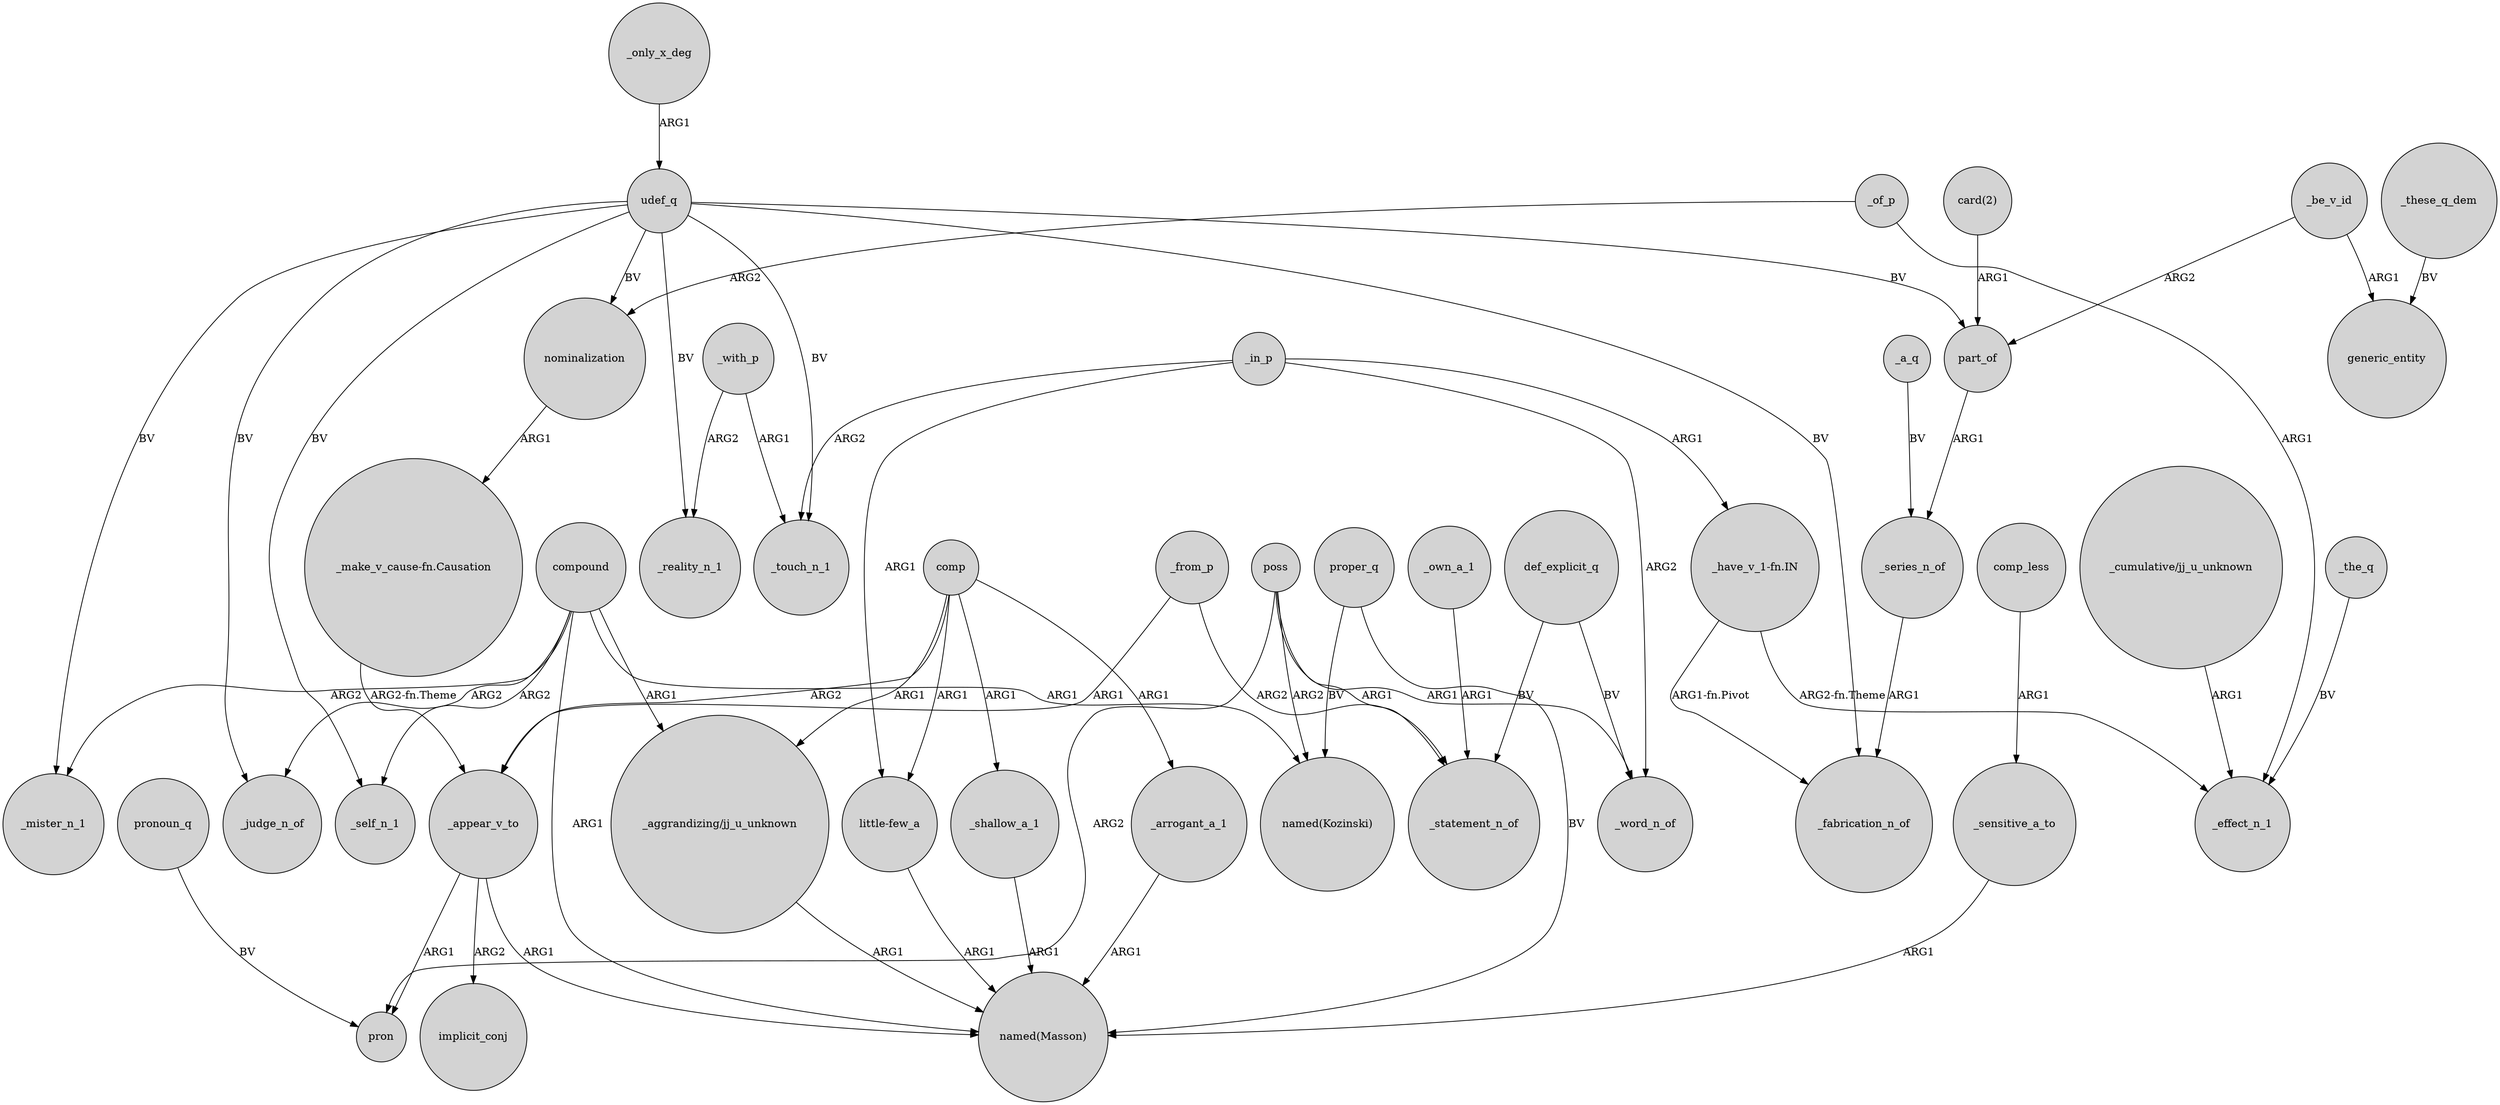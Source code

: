 digraph {
	node [shape=circle style=filled]
	_only_x_deg -> udef_q [label=ARG1]
	_of_p -> _effect_n_1 [label=ARG1]
	_these_q_dem -> generic_entity [label=BV]
	compound -> "named(Kozinski)" [label=ARG1]
	poss -> _word_n_of [label=ARG1]
	udef_q -> part_of [label=BV]
	comp -> _arrogant_a_1 [label=ARG1]
	poss -> pron [label=ARG2]
	"_make_v_cause-fn.Causation" -> _appear_v_to [label="ARG2-fn.Theme"]
	_appear_v_to -> pron [label=ARG1]
	_in_p -> _touch_n_1 [label=ARG2]
	compound -> _judge_n_of [label=ARG2]
	compound -> _mister_n_1 [label=ARG2]
	def_explicit_q -> _statement_n_of [label=BV]
	_appear_v_to -> "named(Masson)" [label=ARG1]
	proper_q -> "named(Kozinski)" [label=BV]
	udef_q -> _mister_n_1 [label=BV]
	_from_p -> _statement_n_of [label=ARG2]
	poss -> _statement_n_of [label=ARG1]
	udef_q -> _fabrication_n_of [label=BV]
	"card(2)" -> part_of [label=ARG1]
	_be_v_id -> generic_entity [label=ARG1]
	"_have_v_1-fn.IN" -> _effect_n_1 [label="ARG2-fn.Theme"]
	comp_less -> _sensitive_a_to [label=ARG1]
	udef_q -> _reality_n_1 [label=BV]
	_shallow_a_1 -> "named(Masson)" [label=ARG1]
	udef_q -> _judge_n_of [label=BV]
	_with_p -> _reality_n_1 [label=ARG2]
	_series_n_of -> _fabrication_n_of [label=ARG1]
	_in_p -> "_have_v_1-fn.IN" [label=ARG1]
	compound -> "_aggrandizing/jj_u_unknown" [label=ARG1]
	_with_p -> _touch_n_1 [label=ARG1]
	pronoun_q -> pron [label=BV]
	_sensitive_a_to -> "named(Masson)" [label=ARG1]
	proper_q -> "named(Masson)" [label=BV]
	_the_q -> _effect_n_1 [label=BV]
	def_explicit_q -> _word_n_of [label=BV]
	_a_q -> _series_n_of [label=BV]
	_of_p -> nominalization [label=ARG2]
	comp -> _appear_v_to [label=ARG2]
	comp -> "little-few_a" [label=ARG1]
	udef_q -> _self_n_1 [label=BV]
	"_have_v_1-fn.IN" -> _fabrication_n_of [label="ARG1-fn.Pivot"]
	udef_q -> nominalization [label=BV]
	compound -> _self_n_1 [label=ARG2]
	comp -> "_aggrandizing/jj_u_unknown" [label=ARG1]
	compound -> "named(Masson)" [label=ARG1]
	comp -> _shallow_a_1 [label=ARG1]
	_arrogant_a_1 -> "named(Masson)" [label=ARG1]
	_from_p -> _appear_v_to [label=ARG1]
	"_aggrandizing/jj_u_unknown" -> "named(Masson)" [label=ARG1]
	"little-few_a" -> "named(Masson)" [label=ARG1]
	_in_p -> "little-few_a" [label=ARG1]
	_own_a_1 -> _statement_n_of [label=ARG1]
	_be_v_id -> part_of [label=ARG2]
	_appear_v_to -> implicit_conj [label=ARG2]
	_in_p -> _word_n_of [label=ARG2]
	udef_q -> _touch_n_1 [label=BV]
	nominalization -> "_make_v_cause-fn.Causation" [label=ARG1]
	poss -> "named(Kozinski)" [label=ARG2]
	part_of -> _series_n_of [label=ARG1]
	"_cumulative/jj_u_unknown" -> _effect_n_1 [label=ARG1]
}
